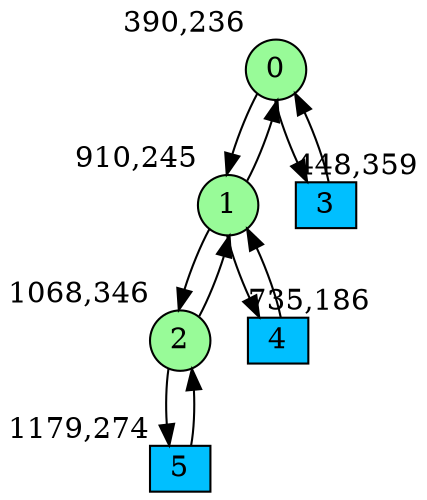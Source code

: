 digraph G {
graph [bgcolor=white]
node [shape=circle, style = filled, fillcolor=white,fixedsize=true, width=0.4, height=0.3 ]
0[xlabel="390,236", pos = "0,1.92188!", fillcolor=palegreen ];
1[xlabel="910,245", pos = "8.125,1.78125!", fillcolor=palegreen ];
2[xlabel="1068,346", pos = "10.5938,0.203125!", fillcolor=palegreen ];
3[xlabel="448,359", pos = "0.90625,0!", fillcolor=deepskyblue, shape=box ];
4[xlabel="735,186", pos = "5.39063,2.70313!", fillcolor=deepskyblue, shape=box ];
5[xlabel="1179,274", pos = "12.3281,1.32813!", fillcolor=deepskyblue, shape=box ];
0->1 ;
0->3 ;
1->0 ;
1->2 ;
1->4 ;
2->1 ;
2->5 ;
3->0 ;
4->1 ;
5->2 ;
}
